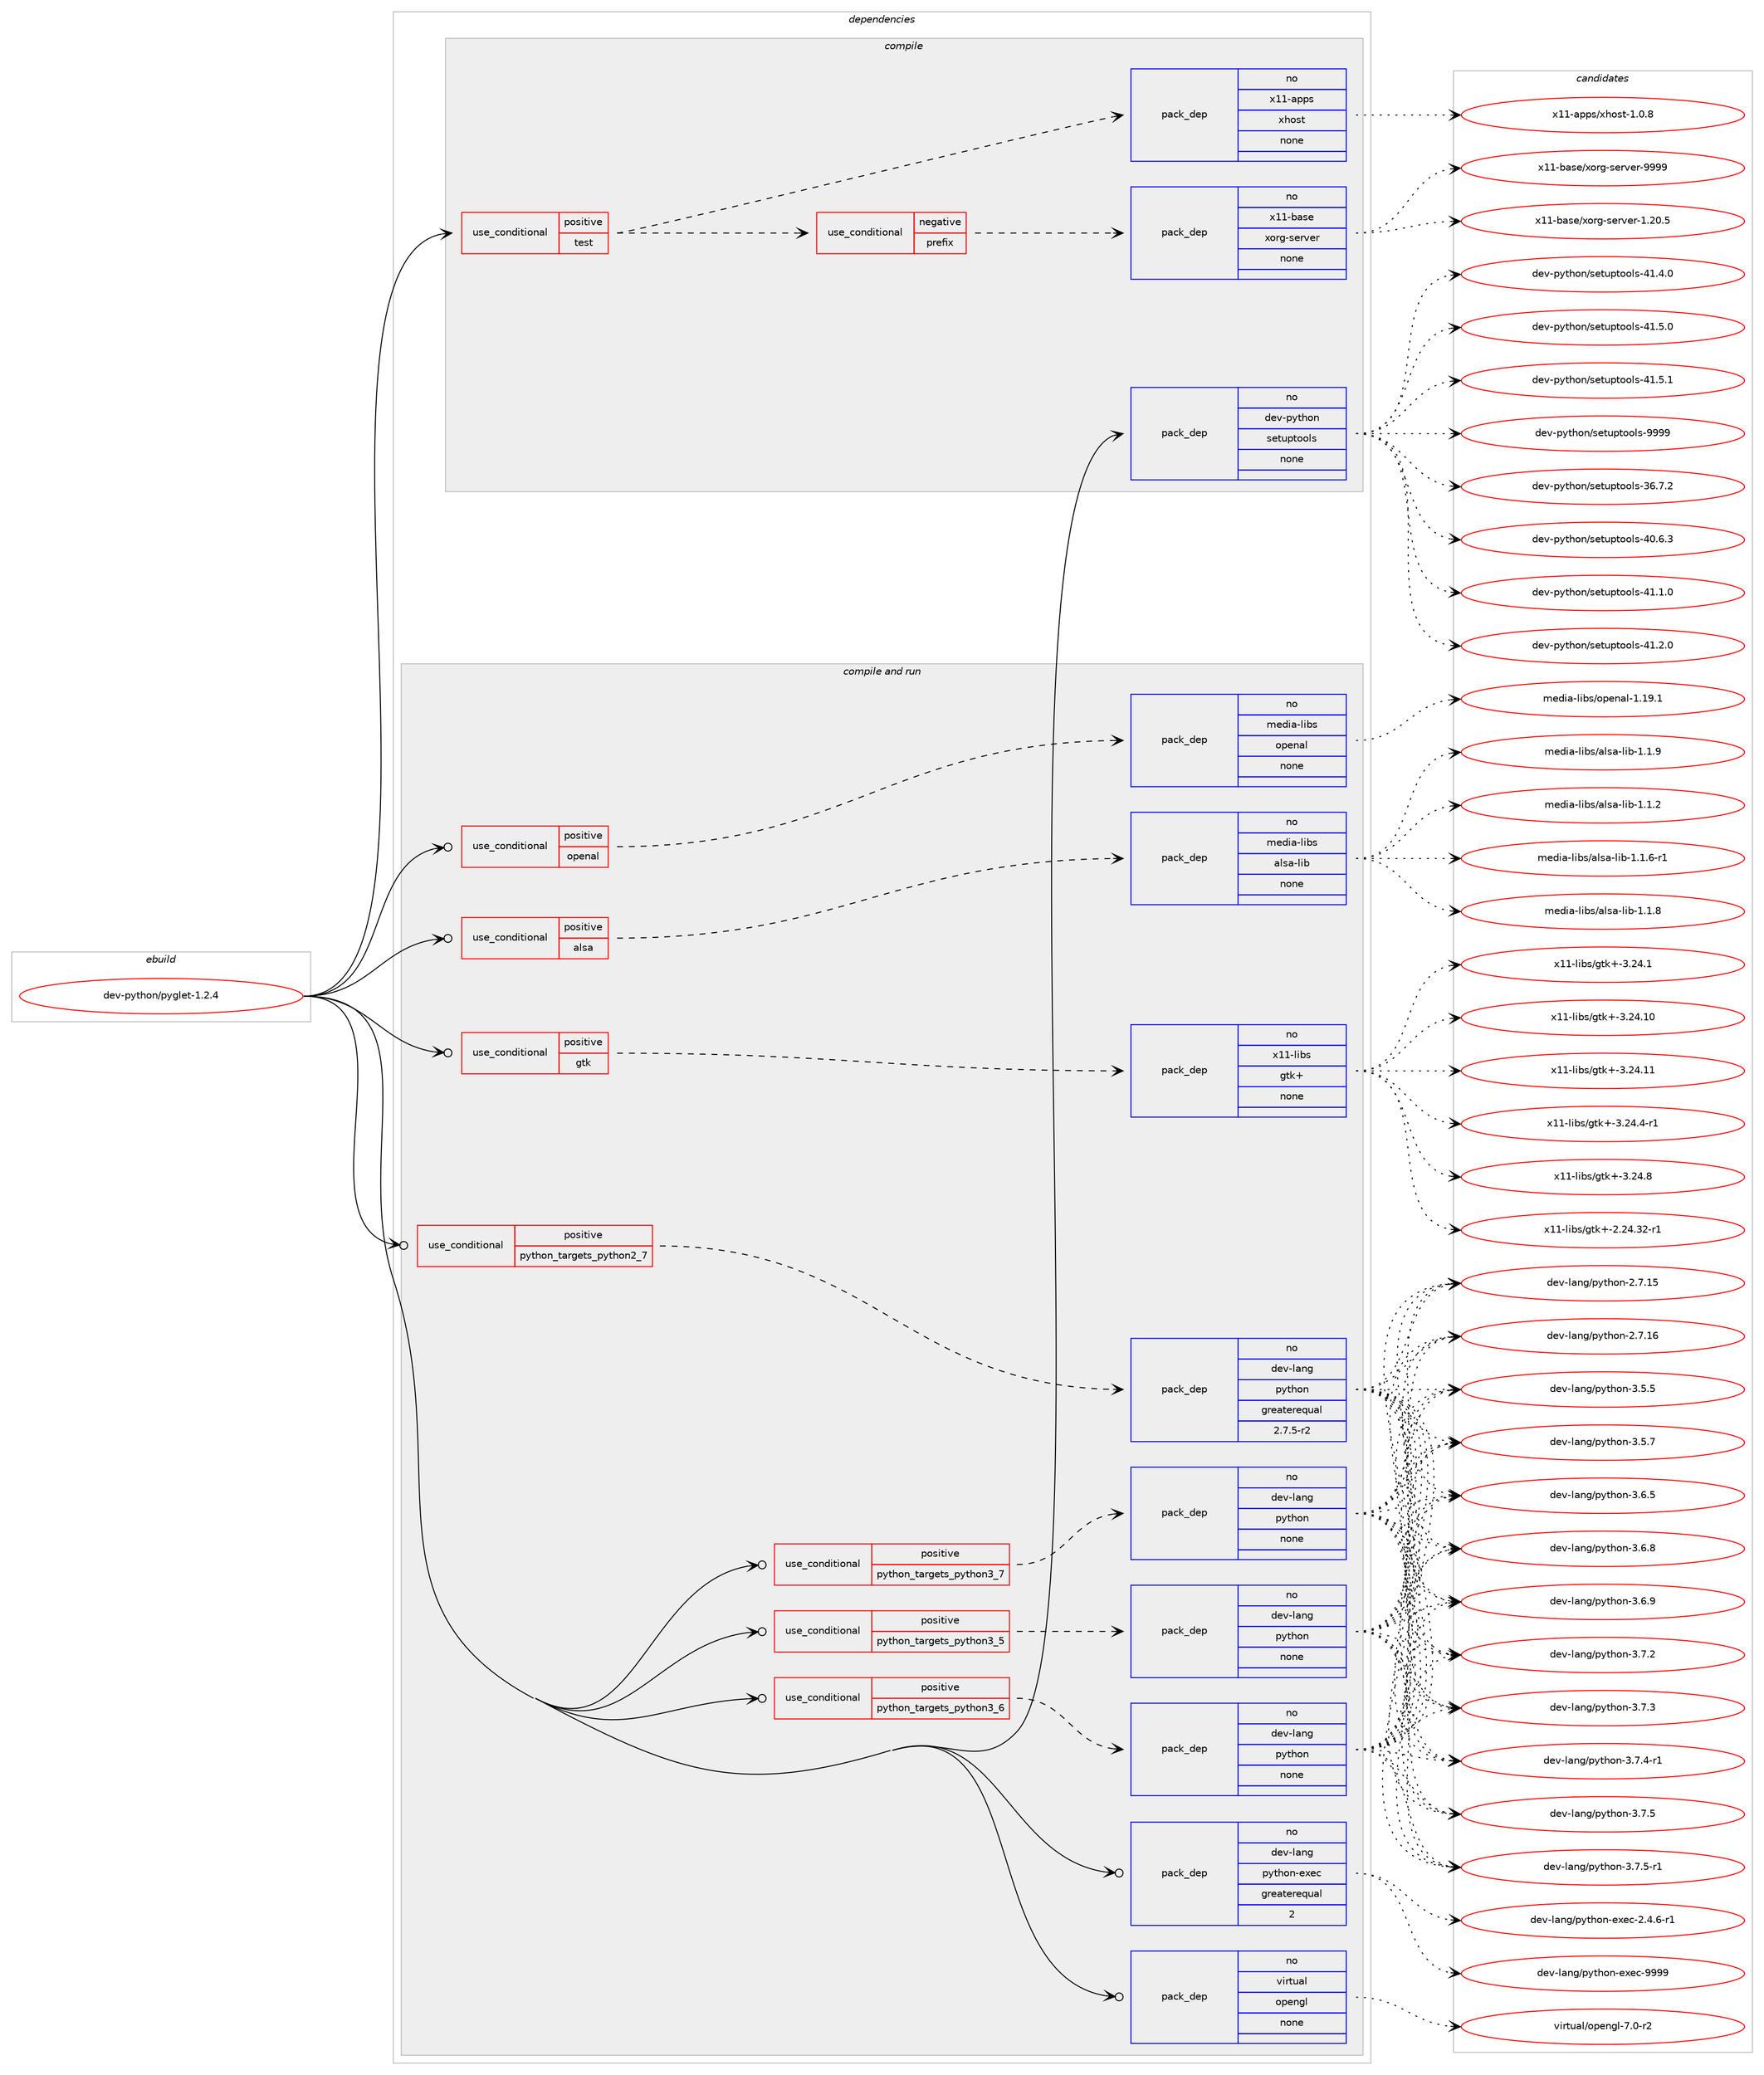 digraph prolog {

# *************
# Graph options
# *************

newrank=true;
concentrate=true;
compound=true;
graph [rankdir=LR,fontname=Helvetica,fontsize=10,ranksep=1.5];#, ranksep=2.5, nodesep=0.2];
edge  [arrowhead=vee];
node  [fontname=Helvetica,fontsize=10];

# **********
# The ebuild
# **********

subgraph cluster_leftcol {
color=gray;
rank=same;
label=<<i>ebuild</i>>;
id [label="dev-python/pyglet-1.2.4", color=red, width=4, href="../dev-python/pyglet-1.2.4.svg"];
}

# ****************
# The dependencies
# ****************

subgraph cluster_midcol {
color=gray;
label=<<i>dependencies</i>>;
subgraph cluster_compile {
fillcolor="#eeeeee";
style=filled;
label=<<i>compile</i>>;
subgraph cond145931 {
dependency626026 [label=<<TABLE BORDER="0" CELLBORDER="1" CELLSPACING="0" CELLPADDING="4"><TR><TD ROWSPAN="3" CELLPADDING="10">use_conditional</TD></TR><TR><TD>positive</TD></TR><TR><TD>test</TD></TR></TABLE>>, shape=none, color=red];
subgraph cond145932 {
dependency626027 [label=<<TABLE BORDER="0" CELLBORDER="1" CELLSPACING="0" CELLPADDING="4"><TR><TD ROWSPAN="3" CELLPADDING="10">use_conditional</TD></TR><TR><TD>negative</TD></TR><TR><TD>prefix</TD></TR></TABLE>>, shape=none, color=red];
subgraph pack468251 {
dependency626028 [label=<<TABLE BORDER="0" CELLBORDER="1" CELLSPACING="0" CELLPADDING="4" WIDTH="220"><TR><TD ROWSPAN="6" CELLPADDING="30">pack_dep</TD></TR><TR><TD WIDTH="110">no</TD></TR><TR><TD>x11-base</TD></TR><TR><TD>xorg-server</TD></TR><TR><TD>none</TD></TR><TR><TD></TD></TR></TABLE>>, shape=none, color=blue];
}
dependency626027:e -> dependency626028:w [weight=20,style="dashed",arrowhead="vee"];
}
dependency626026:e -> dependency626027:w [weight=20,style="dashed",arrowhead="vee"];
subgraph pack468252 {
dependency626029 [label=<<TABLE BORDER="0" CELLBORDER="1" CELLSPACING="0" CELLPADDING="4" WIDTH="220"><TR><TD ROWSPAN="6" CELLPADDING="30">pack_dep</TD></TR><TR><TD WIDTH="110">no</TD></TR><TR><TD>x11-apps</TD></TR><TR><TD>xhost</TD></TR><TR><TD>none</TD></TR><TR><TD></TD></TR></TABLE>>, shape=none, color=blue];
}
dependency626026:e -> dependency626029:w [weight=20,style="dashed",arrowhead="vee"];
}
id:e -> dependency626026:w [weight=20,style="solid",arrowhead="vee"];
subgraph pack468253 {
dependency626030 [label=<<TABLE BORDER="0" CELLBORDER="1" CELLSPACING="0" CELLPADDING="4" WIDTH="220"><TR><TD ROWSPAN="6" CELLPADDING="30">pack_dep</TD></TR><TR><TD WIDTH="110">no</TD></TR><TR><TD>dev-python</TD></TR><TR><TD>setuptools</TD></TR><TR><TD>none</TD></TR><TR><TD></TD></TR></TABLE>>, shape=none, color=blue];
}
id:e -> dependency626030:w [weight=20,style="solid",arrowhead="vee"];
}
subgraph cluster_compileandrun {
fillcolor="#eeeeee";
style=filled;
label=<<i>compile and run</i>>;
subgraph cond145933 {
dependency626031 [label=<<TABLE BORDER="0" CELLBORDER="1" CELLSPACING="0" CELLPADDING="4"><TR><TD ROWSPAN="3" CELLPADDING="10">use_conditional</TD></TR><TR><TD>positive</TD></TR><TR><TD>alsa</TD></TR></TABLE>>, shape=none, color=red];
subgraph pack468254 {
dependency626032 [label=<<TABLE BORDER="0" CELLBORDER="1" CELLSPACING="0" CELLPADDING="4" WIDTH="220"><TR><TD ROWSPAN="6" CELLPADDING="30">pack_dep</TD></TR><TR><TD WIDTH="110">no</TD></TR><TR><TD>media-libs</TD></TR><TR><TD>alsa-lib</TD></TR><TR><TD>none</TD></TR><TR><TD></TD></TR></TABLE>>, shape=none, color=blue];
}
dependency626031:e -> dependency626032:w [weight=20,style="dashed",arrowhead="vee"];
}
id:e -> dependency626031:w [weight=20,style="solid",arrowhead="odotvee"];
subgraph cond145934 {
dependency626033 [label=<<TABLE BORDER="0" CELLBORDER="1" CELLSPACING="0" CELLPADDING="4"><TR><TD ROWSPAN="3" CELLPADDING="10">use_conditional</TD></TR><TR><TD>positive</TD></TR><TR><TD>gtk</TD></TR></TABLE>>, shape=none, color=red];
subgraph pack468255 {
dependency626034 [label=<<TABLE BORDER="0" CELLBORDER="1" CELLSPACING="0" CELLPADDING="4" WIDTH="220"><TR><TD ROWSPAN="6" CELLPADDING="30">pack_dep</TD></TR><TR><TD WIDTH="110">no</TD></TR><TR><TD>x11-libs</TD></TR><TR><TD>gtk+</TD></TR><TR><TD>none</TD></TR><TR><TD></TD></TR></TABLE>>, shape=none, color=blue];
}
dependency626033:e -> dependency626034:w [weight=20,style="dashed",arrowhead="vee"];
}
id:e -> dependency626033:w [weight=20,style="solid",arrowhead="odotvee"];
subgraph cond145935 {
dependency626035 [label=<<TABLE BORDER="0" CELLBORDER="1" CELLSPACING="0" CELLPADDING="4"><TR><TD ROWSPAN="3" CELLPADDING="10">use_conditional</TD></TR><TR><TD>positive</TD></TR><TR><TD>openal</TD></TR></TABLE>>, shape=none, color=red];
subgraph pack468256 {
dependency626036 [label=<<TABLE BORDER="0" CELLBORDER="1" CELLSPACING="0" CELLPADDING="4" WIDTH="220"><TR><TD ROWSPAN="6" CELLPADDING="30">pack_dep</TD></TR><TR><TD WIDTH="110">no</TD></TR><TR><TD>media-libs</TD></TR><TR><TD>openal</TD></TR><TR><TD>none</TD></TR><TR><TD></TD></TR></TABLE>>, shape=none, color=blue];
}
dependency626035:e -> dependency626036:w [weight=20,style="dashed",arrowhead="vee"];
}
id:e -> dependency626035:w [weight=20,style="solid",arrowhead="odotvee"];
subgraph cond145936 {
dependency626037 [label=<<TABLE BORDER="0" CELLBORDER="1" CELLSPACING="0" CELLPADDING="4"><TR><TD ROWSPAN="3" CELLPADDING="10">use_conditional</TD></TR><TR><TD>positive</TD></TR><TR><TD>python_targets_python2_7</TD></TR></TABLE>>, shape=none, color=red];
subgraph pack468257 {
dependency626038 [label=<<TABLE BORDER="0" CELLBORDER="1" CELLSPACING="0" CELLPADDING="4" WIDTH="220"><TR><TD ROWSPAN="6" CELLPADDING="30">pack_dep</TD></TR><TR><TD WIDTH="110">no</TD></TR><TR><TD>dev-lang</TD></TR><TR><TD>python</TD></TR><TR><TD>greaterequal</TD></TR><TR><TD>2.7.5-r2</TD></TR></TABLE>>, shape=none, color=blue];
}
dependency626037:e -> dependency626038:w [weight=20,style="dashed",arrowhead="vee"];
}
id:e -> dependency626037:w [weight=20,style="solid",arrowhead="odotvee"];
subgraph cond145937 {
dependency626039 [label=<<TABLE BORDER="0" CELLBORDER="1" CELLSPACING="0" CELLPADDING="4"><TR><TD ROWSPAN="3" CELLPADDING="10">use_conditional</TD></TR><TR><TD>positive</TD></TR><TR><TD>python_targets_python3_5</TD></TR></TABLE>>, shape=none, color=red];
subgraph pack468258 {
dependency626040 [label=<<TABLE BORDER="0" CELLBORDER="1" CELLSPACING="0" CELLPADDING="4" WIDTH="220"><TR><TD ROWSPAN="6" CELLPADDING="30">pack_dep</TD></TR><TR><TD WIDTH="110">no</TD></TR><TR><TD>dev-lang</TD></TR><TR><TD>python</TD></TR><TR><TD>none</TD></TR><TR><TD></TD></TR></TABLE>>, shape=none, color=blue];
}
dependency626039:e -> dependency626040:w [weight=20,style="dashed",arrowhead="vee"];
}
id:e -> dependency626039:w [weight=20,style="solid",arrowhead="odotvee"];
subgraph cond145938 {
dependency626041 [label=<<TABLE BORDER="0" CELLBORDER="1" CELLSPACING="0" CELLPADDING="4"><TR><TD ROWSPAN="3" CELLPADDING="10">use_conditional</TD></TR><TR><TD>positive</TD></TR><TR><TD>python_targets_python3_6</TD></TR></TABLE>>, shape=none, color=red];
subgraph pack468259 {
dependency626042 [label=<<TABLE BORDER="0" CELLBORDER="1" CELLSPACING="0" CELLPADDING="4" WIDTH="220"><TR><TD ROWSPAN="6" CELLPADDING="30">pack_dep</TD></TR><TR><TD WIDTH="110">no</TD></TR><TR><TD>dev-lang</TD></TR><TR><TD>python</TD></TR><TR><TD>none</TD></TR><TR><TD></TD></TR></TABLE>>, shape=none, color=blue];
}
dependency626041:e -> dependency626042:w [weight=20,style="dashed",arrowhead="vee"];
}
id:e -> dependency626041:w [weight=20,style="solid",arrowhead="odotvee"];
subgraph cond145939 {
dependency626043 [label=<<TABLE BORDER="0" CELLBORDER="1" CELLSPACING="0" CELLPADDING="4"><TR><TD ROWSPAN="3" CELLPADDING="10">use_conditional</TD></TR><TR><TD>positive</TD></TR><TR><TD>python_targets_python3_7</TD></TR></TABLE>>, shape=none, color=red];
subgraph pack468260 {
dependency626044 [label=<<TABLE BORDER="0" CELLBORDER="1" CELLSPACING="0" CELLPADDING="4" WIDTH="220"><TR><TD ROWSPAN="6" CELLPADDING="30">pack_dep</TD></TR><TR><TD WIDTH="110">no</TD></TR><TR><TD>dev-lang</TD></TR><TR><TD>python</TD></TR><TR><TD>none</TD></TR><TR><TD></TD></TR></TABLE>>, shape=none, color=blue];
}
dependency626043:e -> dependency626044:w [weight=20,style="dashed",arrowhead="vee"];
}
id:e -> dependency626043:w [weight=20,style="solid",arrowhead="odotvee"];
subgraph pack468261 {
dependency626045 [label=<<TABLE BORDER="0" CELLBORDER="1" CELLSPACING="0" CELLPADDING="4" WIDTH="220"><TR><TD ROWSPAN="6" CELLPADDING="30">pack_dep</TD></TR><TR><TD WIDTH="110">no</TD></TR><TR><TD>dev-lang</TD></TR><TR><TD>python-exec</TD></TR><TR><TD>greaterequal</TD></TR><TR><TD>2</TD></TR></TABLE>>, shape=none, color=blue];
}
id:e -> dependency626045:w [weight=20,style="solid",arrowhead="odotvee"];
subgraph pack468262 {
dependency626046 [label=<<TABLE BORDER="0" CELLBORDER="1" CELLSPACING="0" CELLPADDING="4" WIDTH="220"><TR><TD ROWSPAN="6" CELLPADDING="30">pack_dep</TD></TR><TR><TD WIDTH="110">no</TD></TR><TR><TD>virtual</TD></TR><TR><TD>opengl</TD></TR><TR><TD>none</TD></TR><TR><TD></TD></TR></TABLE>>, shape=none, color=blue];
}
id:e -> dependency626046:w [weight=20,style="solid",arrowhead="odotvee"];
}
subgraph cluster_run {
fillcolor="#eeeeee";
style=filled;
label=<<i>run</i>>;
}
}

# **************
# The candidates
# **************

subgraph cluster_choices {
rank=same;
color=gray;
label=<<i>candidates</i>>;

subgraph choice468251 {
color=black;
nodesep=1;
choice1204949459897115101471201111141034511510111411810111445494650484653 [label="x11-base/xorg-server-1.20.5", color=red, width=4,href="../x11-base/xorg-server-1.20.5.svg"];
choice120494945989711510147120111114103451151011141181011144557575757 [label="x11-base/xorg-server-9999", color=red, width=4,href="../x11-base/xorg-server-9999.svg"];
dependency626028:e -> choice1204949459897115101471201111141034511510111411810111445494650484653:w [style=dotted,weight="100"];
dependency626028:e -> choice120494945989711510147120111114103451151011141181011144557575757:w [style=dotted,weight="100"];
}
subgraph choice468252 {
color=black;
nodesep=1;
choice1204949459711211211547120104111115116454946484656 [label="x11-apps/xhost-1.0.8", color=red, width=4,href="../x11-apps/xhost-1.0.8.svg"];
dependency626029:e -> choice1204949459711211211547120104111115116454946484656:w [style=dotted,weight="100"];
}
subgraph choice468253 {
color=black;
nodesep=1;
choice100101118451121211161041111104711510111611711211611111110811545515446554650 [label="dev-python/setuptools-36.7.2", color=red, width=4,href="../dev-python/setuptools-36.7.2.svg"];
choice100101118451121211161041111104711510111611711211611111110811545524846544651 [label="dev-python/setuptools-40.6.3", color=red, width=4,href="../dev-python/setuptools-40.6.3.svg"];
choice100101118451121211161041111104711510111611711211611111110811545524946494648 [label="dev-python/setuptools-41.1.0", color=red, width=4,href="../dev-python/setuptools-41.1.0.svg"];
choice100101118451121211161041111104711510111611711211611111110811545524946504648 [label="dev-python/setuptools-41.2.0", color=red, width=4,href="../dev-python/setuptools-41.2.0.svg"];
choice100101118451121211161041111104711510111611711211611111110811545524946524648 [label="dev-python/setuptools-41.4.0", color=red, width=4,href="../dev-python/setuptools-41.4.0.svg"];
choice100101118451121211161041111104711510111611711211611111110811545524946534648 [label="dev-python/setuptools-41.5.0", color=red, width=4,href="../dev-python/setuptools-41.5.0.svg"];
choice100101118451121211161041111104711510111611711211611111110811545524946534649 [label="dev-python/setuptools-41.5.1", color=red, width=4,href="../dev-python/setuptools-41.5.1.svg"];
choice10010111845112121116104111110471151011161171121161111111081154557575757 [label="dev-python/setuptools-9999", color=red, width=4,href="../dev-python/setuptools-9999.svg"];
dependency626030:e -> choice100101118451121211161041111104711510111611711211611111110811545515446554650:w [style=dotted,weight="100"];
dependency626030:e -> choice100101118451121211161041111104711510111611711211611111110811545524846544651:w [style=dotted,weight="100"];
dependency626030:e -> choice100101118451121211161041111104711510111611711211611111110811545524946494648:w [style=dotted,weight="100"];
dependency626030:e -> choice100101118451121211161041111104711510111611711211611111110811545524946504648:w [style=dotted,weight="100"];
dependency626030:e -> choice100101118451121211161041111104711510111611711211611111110811545524946524648:w [style=dotted,weight="100"];
dependency626030:e -> choice100101118451121211161041111104711510111611711211611111110811545524946534648:w [style=dotted,weight="100"];
dependency626030:e -> choice100101118451121211161041111104711510111611711211611111110811545524946534649:w [style=dotted,weight="100"];
dependency626030:e -> choice10010111845112121116104111110471151011161171121161111111081154557575757:w [style=dotted,weight="100"];
}
subgraph choice468254 {
color=black;
nodesep=1;
choice1091011001059745108105981154797108115974510810598454946494650 [label="media-libs/alsa-lib-1.1.2", color=red, width=4,href="../media-libs/alsa-lib-1.1.2.svg"];
choice10910110010597451081059811547971081159745108105984549464946544511449 [label="media-libs/alsa-lib-1.1.6-r1", color=red, width=4,href="../media-libs/alsa-lib-1.1.6-r1.svg"];
choice1091011001059745108105981154797108115974510810598454946494656 [label="media-libs/alsa-lib-1.1.8", color=red, width=4,href="../media-libs/alsa-lib-1.1.8.svg"];
choice1091011001059745108105981154797108115974510810598454946494657 [label="media-libs/alsa-lib-1.1.9", color=red, width=4,href="../media-libs/alsa-lib-1.1.9.svg"];
dependency626032:e -> choice1091011001059745108105981154797108115974510810598454946494650:w [style=dotted,weight="100"];
dependency626032:e -> choice10910110010597451081059811547971081159745108105984549464946544511449:w [style=dotted,weight="100"];
dependency626032:e -> choice1091011001059745108105981154797108115974510810598454946494656:w [style=dotted,weight="100"];
dependency626032:e -> choice1091011001059745108105981154797108115974510810598454946494657:w [style=dotted,weight="100"];
}
subgraph choice468255 {
color=black;
nodesep=1;
choice12049494510810598115471031161074345504650524651504511449 [label="x11-libs/gtk+-2.24.32-r1", color=red, width=4,href="../x11-libs/gtk+-2.24.32-r1.svg"];
choice12049494510810598115471031161074345514650524649 [label="x11-libs/gtk+-3.24.1", color=red, width=4,href="../x11-libs/gtk+-3.24.1.svg"];
choice1204949451081059811547103116107434551465052464948 [label="x11-libs/gtk+-3.24.10", color=red, width=4,href="../x11-libs/gtk+-3.24.10.svg"];
choice1204949451081059811547103116107434551465052464949 [label="x11-libs/gtk+-3.24.11", color=red, width=4,href="../x11-libs/gtk+-3.24.11.svg"];
choice120494945108105981154710311610743455146505246524511449 [label="x11-libs/gtk+-3.24.4-r1", color=red, width=4,href="../x11-libs/gtk+-3.24.4-r1.svg"];
choice12049494510810598115471031161074345514650524656 [label="x11-libs/gtk+-3.24.8", color=red, width=4,href="../x11-libs/gtk+-3.24.8.svg"];
dependency626034:e -> choice12049494510810598115471031161074345504650524651504511449:w [style=dotted,weight="100"];
dependency626034:e -> choice12049494510810598115471031161074345514650524649:w [style=dotted,weight="100"];
dependency626034:e -> choice1204949451081059811547103116107434551465052464948:w [style=dotted,weight="100"];
dependency626034:e -> choice1204949451081059811547103116107434551465052464949:w [style=dotted,weight="100"];
dependency626034:e -> choice120494945108105981154710311610743455146505246524511449:w [style=dotted,weight="100"];
dependency626034:e -> choice12049494510810598115471031161074345514650524656:w [style=dotted,weight="100"];
}
subgraph choice468256 {
color=black;
nodesep=1;
choice109101100105974510810598115471111121011109710845494649574649 [label="media-libs/openal-1.19.1", color=red, width=4,href="../media-libs/openal-1.19.1.svg"];
dependency626036:e -> choice109101100105974510810598115471111121011109710845494649574649:w [style=dotted,weight="100"];
}
subgraph choice468257 {
color=black;
nodesep=1;
choice10010111845108971101034711212111610411111045504655464953 [label="dev-lang/python-2.7.15", color=red, width=4,href="../dev-lang/python-2.7.15.svg"];
choice10010111845108971101034711212111610411111045504655464954 [label="dev-lang/python-2.7.16", color=red, width=4,href="../dev-lang/python-2.7.16.svg"];
choice100101118451089711010347112121116104111110455146534653 [label="dev-lang/python-3.5.5", color=red, width=4,href="../dev-lang/python-3.5.5.svg"];
choice100101118451089711010347112121116104111110455146534655 [label="dev-lang/python-3.5.7", color=red, width=4,href="../dev-lang/python-3.5.7.svg"];
choice100101118451089711010347112121116104111110455146544653 [label="dev-lang/python-3.6.5", color=red, width=4,href="../dev-lang/python-3.6.5.svg"];
choice100101118451089711010347112121116104111110455146544656 [label="dev-lang/python-3.6.8", color=red, width=4,href="../dev-lang/python-3.6.8.svg"];
choice100101118451089711010347112121116104111110455146544657 [label="dev-lang/python-3.6.9", color=red, width=4,href="../dev-lang/python-3.6.9.svg"];
choice100101118451089711010347112121116104111110455146554650 [label="dev-lang/python-3.7.2", color=red, width=4,href="../dev-lang/python-3.7.2.svg"];
choice100101118451089711010347112121116104111110455146554651 [label="dev-lang/python-3.7.3", color=red, width=4,href="../dev-lang/python-3.7.3.svg"];
choice1001011184510897110103471121211161041111104551465546524511449 [label="dev-lang/python-3.7.4-r1", color=red, width=4,href="../dev-lang/python-3.7.4-r1.svg"];
choice100101118451089711010347112121116104111110455146554653 [label="dev-lang/python-3.7.5", color=red, width=4,href="../dev-lang/python-3.7.5.svg"];
choice1001011184510897110103471121211161041111104551465546534511449 [label="dev-lang/python-3.7.5-r1", color=red, width=4,href="../dev-lang/python-3.7.5-r1.svg"];
dependency626038:e -> choice10010111845108971101034711212111610411111045504655464953:w [style=dotted,weight="100"];
dependency626038:e -> choice10010111845108971101034711212111610411111045504655464954:w [style=dotted,weight="100"];
dependency626038:e -> choice100101118451089711010347112121116104111110455146534653:w [style=dotted,weight="100"];
dependency626038:e -> choice100101118451089711010347112121116104111110455146534655:w [style=dotted,weight="100"];
dependency626038:e -> choice100101118451089711010347112121116104111110455146544653:w [style=dotted,weight="100"];
dependency626038:e -> choice100101118451089711010347112121116104111110455146544656:w [style=dotted,weight="100"];
dependency626038:e -> choice100101118451089711010347112121116104111110455146544657:w [style=dotted,weight="100"];
dependency626038:e -> choice100101118451089711010347112121116104111110455146554650:w [style=dotted,weight="100"];
dependency626038:e -> choice100101118451089711010347112121116104111110455146554651:w [style=dotted,weight="100"];
dependency626038:e -> choice1001011184510897110103471121211161041111104551465546524511449:w [style=dotted,weight="100"];
dependency626038:e -> choice100101118451089711010347112121116104111110455146554653:w [style=dotted,weight="100"];
dependency626038:e -> choice1001011184510897110103471121211161041111104551465546534511449:w [style=dotted,weight="100"];
}
subgraph choice468258 {
color=black;
nodesep=1;
choice10010111845108971101034711212111610411111045504655464953 [label="dev-lang/python-2.7.15", color=red, width=4,href="../dev-lang/python-2.7.15.svg"];
choice10010111845108971101034711212111610411111045504655464954 [label="dev-lang/python-2.7.16", color=red, width=4,href="../dev-lang/python-2.7.16.svg"];
choice100101118451089711010347112121116104111110455146534653 [label="dev-lang/python-3.5.5", color=red, width=4,href="../dev-lang/python-3.5.5.svg"];
choice100101118451089711010347112121116104111110455146534655 [label="dev-lang/python-3.5.7", color=red, width=4,href="../dev-lang/python-3.5.7.svg"];
choice100101118451089711010347112121116104111110455146544653 [label="dev-lang/python-3.6.5", color=red, width=4,href="../dev-lang/python-3.6.5.svg"];
choice100101118451089711010347112121116104111110455146544656 [label="dev-lang/python-3.6.8", color=red, width=4,href="../dev-lang/python-3.6.8.svg"];
choice100101118451089711010347112121116104111110455146544657 [label="dev-lang/python-3.6.9", color=red, width=4,href="../dev-lang/python-3.6.9.svg"];
choice100101118451089711010347112121116104111110455146554650 [label="dev-lang/python-3.7.2", color=red, width=4,href="../dev-lang/python-3.7.2.svg"];
choice100101118451089711010347112121116104111110455146554651 [label="dev-lang/python-3.7.3", color=red, width=4,href="../dev-lang/python-3.7.3.svg"];
choice1001011184510897110103471121211161041111104551465546524511449 [label="dev-lang/python-3.7.4-r1", color=red, width=4,href="../dev-lang/python-3.7.4-r1.svg"];
choice100101118451089711010347112121116104111110455146554653 [label="dev-lang/python-3.7.5", color=red, width=4,href="../dev-lang/python-3.7.5.svg"];
choice1001011184510897110103471121211161041111104551465546534511449 [label="dev-lang/python-3.7.5-r1", color=red, width=4,href="../dev-lang/python-3.7.5-r1.svg"];
dependency626040:e -> choice10010111845108971101034711212111610411111045504655464953:w [style=dotted,weight="100"];
dependency626040:e -> choice10010111845108971101034711212111610411111045504655464954:w [style=dotted,weight="100"];
dependency626040:e -> choice100101118451089711010347112121116104111110455146534653:w [style=dotted,weight="100"];
dependency626040:e -> choice100101118451089711010347112121116104111110455146534655:w [style=dotted,weight="100"];
dependency626040:e -> choice100101118451089711010347112121116104111110455146544653:w [style=dotted,weight="100"];
dependency626040:e -> choice100101118451089711010347112121116104111110455146544656:w [style=dotted,weight="100"];
dependency626040:e -> choice100101118451089711010347112121116104111110455146544657:w [style=dotted,weight="100"];
dependency626040:e -> choice100101118451089711010347112121116104111110455146554650:w [style=dotted,weight="100"];
dependency626040:e -> choice100101118451089711010347112121116104111110455146554651:w [style=dotted,weight="100"];
dependency626040:e -> choice1001011184510897110103471121211161041111104551465546524511449:w [style=dotted,weight="100"];
dependency626040:e -> choice100101118451089711010347112121116104111110455146554653:w [style=dotted,weight="100"];
dependency626040:e -> choice1001011184510897110103471121211161041111104551465546534511449:w [style=dotted,weight="100"];
}
subgraph choice468259 {
color=black;
nodesep=1;
choice10010111845108971101034711212111610411111045504655464953 [label="dev-lang/python-2.7.15", color=red, width=4,href="../dev-lang/python-2.7.15.svg"];
choice10010111845108971101034711212111610411111045504655464954 [label="dev-lang/python-2.7.16", color=red, width=4,href="../dev-lang/python-2.7.16.svg"];
choice100101118451089711010347112121116104111110455146534653 [label="dev-lang/python-3.5.5", color=red, width=4,href="../dev-lang/python-3.5.5.svg"];
choice100101118451089711010347112121116104111110455146534655 [label="dev-lang/python-3.5.7", color=red, width=4,href="../dev-lang/python-3.5.7.svg"];
choice100101118451089711010347112121116104111110455146544653 [label="dev-lang/python-3.6.5", color=red, width=4,href="../dev-lang/python-3.6.5.svg"];
choice100101118451089711010347112121116104111110455146544656 [label="dev-lang/python-3.6.8", color=red, width=4,href="../dev-lang/python-3.6.8.svg"];
choice100101118451089711010347112121116104111110455146544657 [label="dev-lang/python-3.6.9", color=red, width=4,href="../dev-lang/python-3.6.9.svg"];
choice100101118451089711010347112121116104111110455146554650 [label="dev-lang/python-3.7.2", color=red, width=4,href="../dev-lang/python-3.7.2.svg"];
choice100101118451089711010347112121116104111110455146554651 [label="dev-lang/python-3.7.3", color=red, width=4,href="../dev-lang/python-3.7.3.svg"];
choice1001011184510897110103471121211161041111104551465546524511449 [label="dev-lang/python-3.7.4-r1", color=red, width=4,href="../dev-lang/python-3.7.4-r1.svg"];
choice100101118451089711010347112121116104111110455146554653 [label="dev-lang/python-3.7.5", color=red, width=4,href="../dev-lang/python-3.7.5.svg"];
choice1001011184510897110103471121211161041111104551465546534511449 [label="dev-lang/python-3.7.5-r1", color=red, width=4,href="../dev-lang/python-3.7.5-r1.svg"];
dependency626042:e -> choice10010111845108971101034711212111610411111045504655464953:w [style=dotted,weight="100"];
dependency626042:e -> choice10010111845108971101034711212111610411111045504655464954:w [style=dotted,weight="100"];
dependency626042:e -> choice100101118451089711010347112121116104111110455146534653:w [style=dotted,weight="100"];
dependency626042:e -> choice100101118451089711010347112121116104111110455146534655:w [style=dotted,weight="100"];
dependency626042:e -> choice100101118451089711010347112121116104111110455146544653:w [style=dotted,weight="100"];
dependency626042:e -> choice100101118451089711010347112121116104111110455146544656:w [style=dotted,weight="100"];
dependency626042:e -> choice100101118451089711010347112121116104111110455146544657:w [style=dotted,weight="100"];
dependency626042:e -> choice100101118451089711010347112121116104111110455146554650:w [style=dotted,weight="100"];
dependency626042:e -> choice100101118451089711010347112121116104111110455146554651:w [style=dotted,weight="100"];
dependency626042:e -> choice1001011184510897110103471121211161041111104551465546524511449:w [style=dotted,weight="100"];
dependency626042:e -> choice100101118451089711010347112121116104111110455146554653:w [style=dotted,weight="100"];
dependency626042:e -> choice1001011184510897110103471121211161041111104551465546534511449:w [style=dotted,weight="100"];
}
subgraph choice468260 {
color=black;
nodesep=1;
choice10010111845108971101034711212111610411111045504655464953 [label="dev-lang/python-2.7.15", color=red, width=4,href="../dev-lang/python-2.7.15.svg"];
choice10010111845108971101034711212111610411111045504655464954 [label="dev-lang/python-2.7.16", color=red, width=4,href="../dev-lang/python-2.7.16.svg"];
choice100101118451089711010347112121116104111110455146534653 [label="dev-lang/python-3.5.5", color=red, width=4,href="../dev-lang/python-3.5.5.svg"];
choice100101118451089711010347112121116104111110455146534655 [label="dev-lang/python-3.5.7", color=red, width=4,href="../dev-lang/python-3.5.7.svg"];
choice100101118451089711010347112121116104111110455146544653 [label="dev-lang/python-3.6.5", color=red, width=4,href="../dev-lang/python-3.6.5.svg"];
choice100101118451089711010347112121116104111110455146544656 [label="dev-lang/python-3.6.8", color=red, width=4,href="../dev-lang/python-3.6.8.svg"];
choice100101118451089711010347112121116104111110455146544657 [label="dev-lang/python-3.6.9", color=red, width=4,href="../dev-lang/python-3.6.9.svg"];
choice100101118451089711010347112121116104111110455146554650 [label="dev-lang/python-3.7.2", color=red, width=4,href="../dev-lang/python-3.7.2.svg"];
choice100101118451089711010347112121116104111110455146554651 [label="dev-lang/python-3.7.3", color=red, width=4,href="../dev-lang/python-3.7.3.svg"];
choice1001011184510897110103471121211161041111104551465546524511449 [label="dev-lang/python-3.7.4-r1", color=red, width=4,href="../dev-lang/python-3.7.4-r1.svg"];
choice100101118451089711010347112121116104111110455146554653 [label="dev-lang/python-3.7.5", color=red, width=4,href="../dev-lang/python-3.7.5.svg"];
choice1001011184510897110103471121211161041111104551465546534511449 [label="dev-lang/python-3.7.5-r1", color=red, width=4,href="../dev-lang/python-3.7.5-r1.svg"];
dependency626044:e -> choice10010111845108971101034711212111610411111045504655464953:w [style=dotted,weight="100"];
dependency626044:e -> choice10010111845108971101034711212111610411111045504655464954:w [style=dotted,weight="100"];
dependency626044:e -> choice100101118451089711010347112121116104111110455146534653:w [style=dotted,weight="100"];
dependency626044:e -> choice100101118451089711010347112121116104111110455146534655:w [style=dotted,weight="100"];
dependency626044:e -> choice100101118451089711010347112121116104111110455146544653:w [style=dotted,weight="100"];
dependency626044:e -> choice100101118451089711010347112121116104111110455146544656:w [style=dotted,weight="100"];
dependency626044:e -> choice100101118451089711010347112121116104111110455146544657:w [style=dotted,weight="100"];
dependency626044:e -> choice100101118451089711010347112121116104111110455146554650:w [style=dotted,weight="100"];
dependency626044:e -> choice100101118451089711010347112121116104111110455146554651:w [style=dotted,weight="100"];
dependency626044:e -> choice1001011184510897110103471121211161041111104551465546524511449:w [style=dotted,weight="100"];
dependency626044:e -> choice100101118451089711010347112121116104111110455146554653:w [style=dotted,weight="100"];
dependency626044:e -> choice1001011184510897110103471121211161041111104551465546534511449:w [style=dotted,weight="100"];
}
subgraph choice468261 {
color=black;
nodesep=1;
choice10010111845108971101034711212111610411111045101120101994550465246544511449 [label="dev-lang/python-exec-2.4.6-r1", color=red, width=4,href="../dev-lang/python-exec-2.4.6-r1.svg"];
choice10010111845108971101034711212111610411111045101120101994557575757 [label="dev-lang/python-exec-9999", color=red, width=4,href="../dev-lang/python-exec-9999.svg"];
dependency626045:e -> choice10010111845108971101034711212111610411111045101120101994550465246544511449:w [style=dotted,weight="100"];
dependency626045:e -> choice10010111845108971101034711212111610411111045101120101994557575757:w [style=dotted,weight="100"];
}
subgraph choice468262 {
color=black;
nodesep=1;
choice1181051141161179710847111112101110103108455546484511450 [label="virtual/opengl-7.0-r2", color=red, width=4,href="../virtual/opengl-7.0-r2.svg"];
dependency626046:e -> choice1181051141161179710847111112101110103108455546484511450:w [style=dotted,weight="100"];
}
}

}
